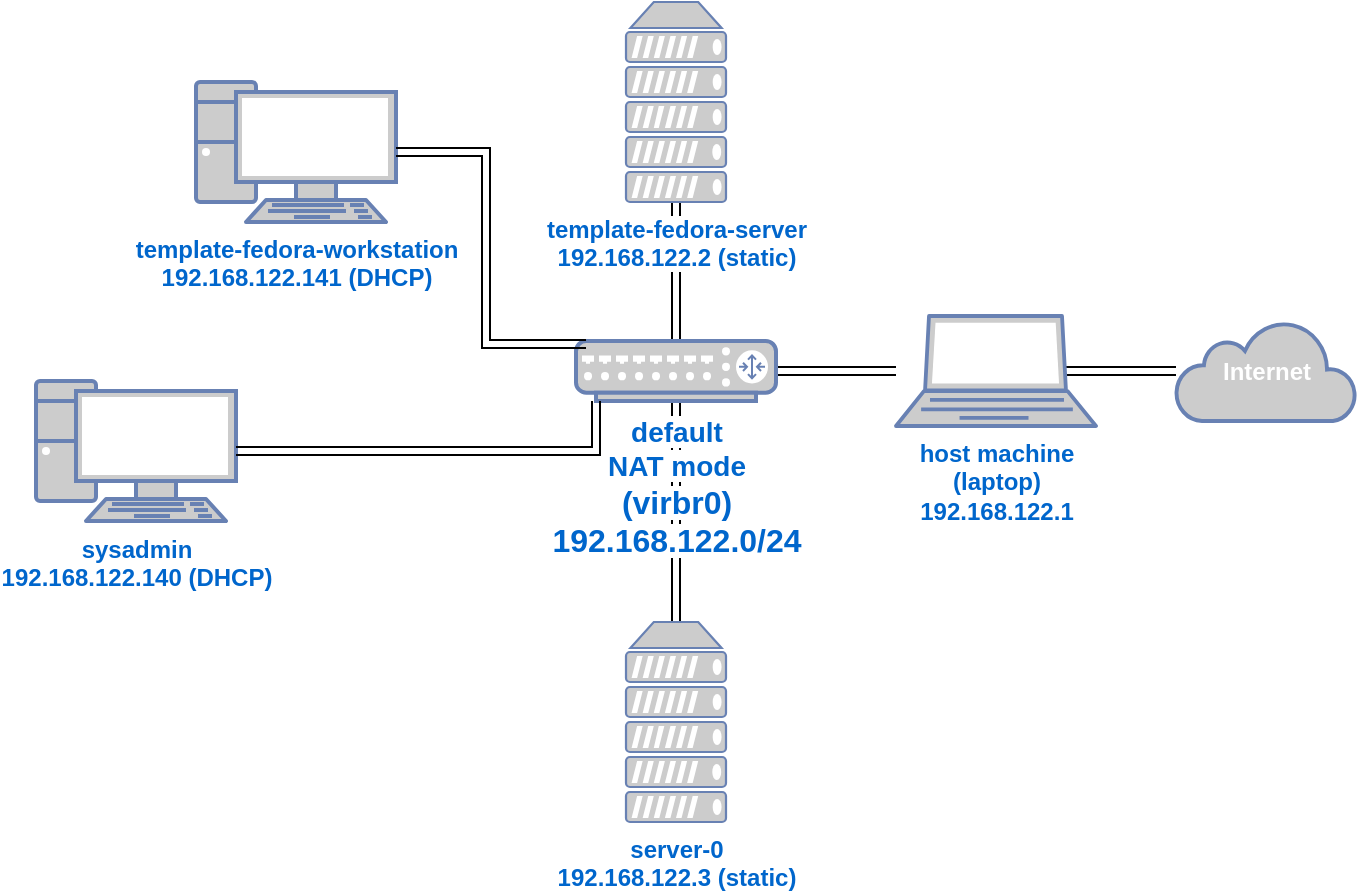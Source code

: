 <mxfile version="24.7.17">
  <diagram name="Page-1" id="wY1Xst6z9YMGS_4RMeiK">
    <mxGraphModel dx="1197" dy="532" grid="1" gridSize="10" guides="1" tooltips="1" connect="1" arrows="1" fold="1" page="1" pageScale="1" pageWidth="850" pageHeight="1100" math="0" shadow="0">
      <root>
        <mxCell id="0" />
        <mxCell id="1" parent="0" />
        <mxCell id="B2Sd-DAxUur6uQaUz-YY-6" style="edgeStyle=orthogonalEdgeStyle;shape=link;rounded=0;orthogonalLoop=1;jettySize=auto;html=1;exitX=1;exitY=0.5;exitDx=0;exitDy=0;exitPerimeter=0;" edge="1" parent="1" source="B2Sd-DAxUur6uQaUz-YY-1" target="B2Sd-DAxUur6uQaUz-YY-5">
          <mxGeometry relative="1" as="geometry" />
        </mxCell>
        <mxCell id="B2Sd-DAxUur6uQaUz-YY-13" style="edgeStyle=orthogonalEdgeStyle;shape=link;rounded=0;orthogonalLoop=1;jettySize=auto;html=1;exitX=0.5;exitY=0;exitDx=0;exitDy=0;exitPerimeter=0;" edge="1" parent="1" source="B2Sd-DAxUur6uQaUz-YY-1" target="B2Sd-DAxUur6uQaUz-YY-11">
          <mxGeometry relative="1" as="geometry" />
        </mxCell>
        <mxCell id="B2Sd-DAxUur6uQaUz-YY-16" style="edgeStyle=orthogonalEdgeStyle;shape=link;rounded=0;orthogonalLoop=1;jettySize=auto;html=1;exitX=0.5;exitY=1;exitDx=0;exitDy=0;exitPerimeter=0;" edge="1" parent="1" source="B2Sd-DAxUur6uQaUz-YY-1" target="B2Sd-DAxUur6uQaUz-YY-12">
          <mxGeometry relative="1" as="geometry" />
        </mxCell>
        <mxCell id="B2Sd-DAxUur6uQaUz-YY-1" value="&lt;b&gt;&lt;font style=&quot;font-size: 14px; background-color: rgb(255, 255, 255);&quot;&gt;default&lt;/font&gt;&lt;/b&gt;&lt;div&gt;&lt;span style=&quot;font-size: 14px; background-color: rgb(255, 255, 255);&quot;&gt;&lt;b&gt;NAT mode&lt;br&gt;&lt;/b&gt;&lt;/span&gt;&lt;div&gt;&lt;b&gt;&lt;font style=&quot;background-color: rgb(255, 255, 255);&quot; size=&quot;3&quot;&gt;(virbr0)&lt;/font&gt;&lt;/b&gt;&lt;/div&gt;&lt;/div&gt;&lt;div&gt;&lt;b&gt;&lt;font style=&quot;background-color: rgb(255, 255, 255);&quot; size=&quot;3&quot;&gt;192.168.122.0/24&lt;/font&gt;&lt;/b&gt;&lt;/div&gt;" style="fontColor=#0066CC;verticalAlign=top;verticalLabelPosition=bottom;labelPosition=center;align=center;html=1;outlineConnect=0;fillColor=#CCCCCC;strokeColor=#6881B3;gradientColor=none;gradientDirection=north;strokeWidth=2;shape=mxgraph.networks.router;" vertex="1" parent="1">
          <mxGeometry x="410" y="199.5" width="100" height="30" as="geometry" />
        </mxCell>
        <mxCell id="B2Sd-DAxUur6uQaUz-YY-3" value="&lt;b&gt;sysadmin&lt;/b&gt;&lt;div&gt;&lt;b&gt;192.168.122.140 (DHCP)&lt;/b&gt;&lt;br&gt;&lt;/div&gt;" style="fontColor=#0066CC;verticalAlign=top;verticalLabelPosition=bottom;labelPosition=center;align=center;html=1;outlineConnect=0;fillColor=#CCCCCC;strokeColor=#6881B3;gradientColor=none;gradientDirection=north;strokeWidth=2;shape=mxgraph.networks.pc;" vertex="1" parent="1">
          <mxGeometry x="140" y="219.5" width="100" height="70" as="geometry" />
        </mxCell>
        <mxCell id="B2Sd-DAxUur6uQaUz-YY-8" style="edgeStyle=orthogonalEdgeStyle;shape=link;rounded=0;orthogonalLoop=1;jettySize=auto;html=1;exitX=0.85;exitY=0.5;exitDx=0;exitDy=0;exitPerimeter=0;" edge="1" parent="1" source="B2Sd-DAxUur6uQaUz-YY-5" target="B2Sd-DAxUur6uQaUz-YY-7">
          <mxGeometry relative="1" as="geometry" />
        </mxCell>
        <mxCell id="B2Sd-DAxUur6uQaUz-YY-5" value="&lt;b&gt;host machine&lt;/b&gt;&lt;div&gt;&lt;b&gt;(laptop)&lt;/b&gt;&lt;/div&gt;&lt;div&gt;&lt;b&gt;192.168.122.1&lt;/b&gt;&lt;/div&gt;" style="fontColor=#0066CC;verticalAlign=top;verticalLabelPosition=bottom;labelPosition=center;align=center;html=1;outlineConnect=0;fillColor=#CCCCCC;strokeColor=#6881B3;gradientColor=none;gradientDirection=north;strokeWidth=2;shape=mxgraph.networks.laptop;" vertex="1" parent="1">
          <mxGeometry x="570" y="187" width="100" height="55" as="geometry" />
        </mxCell>
        <mxCell id="B2Sd-DAxUur6uQaUz-YY-7" value="&lt;b&gt;Internet&lt;/b&gt;" style="html=1;outlineConnect=0;fillColor=#CCCCCC;strokeColor=#6881B3;gradientColor=none;gradientDirection=north;strokeWidth=2;shape=mxgraph.networks.cloud;fontColor=#ffffff;" vertex="1" parent="1">
          <mxGeometry x="710" y="189.5" width="90" height="50" as="geometry" />
        </mxCell>
        <mxCell id="B2Sd-DAxUur6uQaUz-YY-10" value="&lt;b&gt;template-fedora-workstation&lt;/b&gt;&lt;div&gt;&lt;b&gt;192.168.122.141 (DHCP)&lt;/b&gt;&lt;br&gt;&lt;/div&gt;" style="fontColor=#0066CC;verticalAlign=top;verticalLabelPosition=bottom;labelPosition=center;align=center;html=1;outlineConnect=0;fillColor=#CCCCCC;strokeColor=#6881B3;gradientColor=none;gradientDirection=north;strokeWidth=2;shape=mxgraph.networks.pc;" vertex="1" parent="1">
          <mxGeometry x="220" y="70" width="100" height="70" as="geometry" />
        </mxCell>
        <mxCell id="B2Sd-DAxUur6uQaUz-YY-11" value="&lt;b style=&quot;background-color: rgb(255, 255, 255);&quot;&gt;template-fedora-server&lt;/b&gt;&lt;div&gt;&lt;b style=&quot;background-color: rgb(255, 255, 255);&quot;&gt;192.168.122.2 (static)&lt;/b&gt;&lt;/div&gt;" style="fontColor=#0066CC;verticalAlign=top;verticalLabelPosition=bottom;labelPosition=center;align=center;html=1;outlineConnect=0;fillColor=#CCCCCC;strokeColor=#6881B3;gradientColor=none;gradientDirection=north;strokeWidth=2;shape=mxgraph.networks.server;" vertex="1" parent="1">
          <mxGeometry x="435" y="30" width="50" height="100" as="geometry" />
        </mxCell>
        <mxCell id="B2Sd-DAxUur6uQaUz-YY-12" value="&lt;b&gt;server-0&lt;/b&gt;&lt;br&gt;&lt;div&gt;&lt;b&gt;192.168.122.3 (static)&lt;/b&gt;&lt;/div&gt;" style="fontColor=#0066CC;verticalAlign=top;verticalLabelPosition=bottom;labelPosition=center;align=center;html=1;outlineConnect=0;fillColor=#CCCCCC;strokeColor=#6881B3;gradientColor=none;gradientDirection=north;strokeWidth=2;shape=mxgraph.networks.server;" vertex="1" parent="1">
          <mxGeometry x="435" y="340" width="50" height="100" as="geometry" />
        </mxCell>
        <mxCell id="B2Sd-DAxUur6uQaUz-YY-17" style="edgeStyle=orthogonalEdgeStyle;shape=link;rounded=0;orthogonalLoop=1;jettySize=auto;html=1;exitX=0.1;exitY=1;exitDx=0;exitDy=0;exitPerimeter=0;entryX=1;entryY=0.5;entryDx=0;entryDy=0;entryPerimeter=0;" edge="1" parent="1" source="B2Sd-DAxUur6uQaUz-YY-1" target="B2Sd-DAxUur6uQaUz-YY-3">
          <mxGeometry relative="1" as="geometry" />
        </mxCell>
        <mxCell id="B2Sd-DAxUur6uQaUz-YY-18" style="edgeStyle=orthogonalEdgeStyle;shape=link;rounded=0;orthogonalLoop=1;jettySize=auto;html=1;exitX=0.05;exitY=0.05;exitDx=0;exitDy=0;exitPerimeter=0;entryX=1;entryY=0.5;entryDx=0;entryDy=0;entryPerimeter=0;" edge="1" parent="1" source="B2Sd-DAxUur6uQaUz-YY-1" target="B2Sd-DAxUur6uQaUz-YY-10">
          <mxGeometry relative="1" as="geometry" />
        </mxCell>
      </root>
    </mxGraphModel>
  </diagram>
</mxfile>

